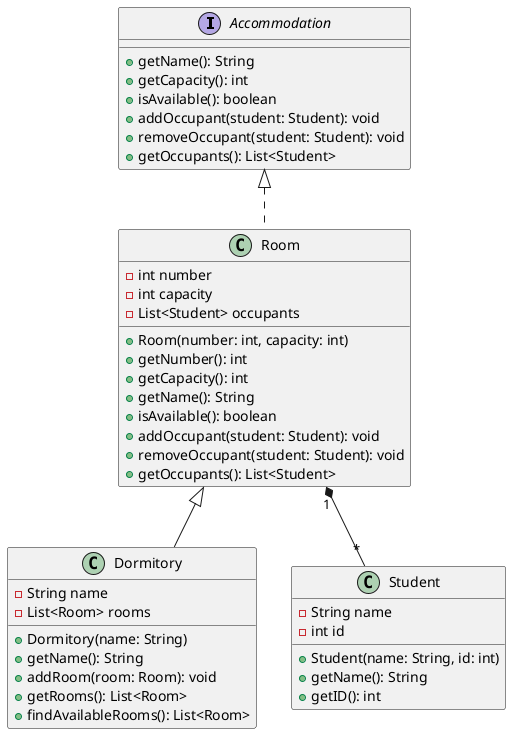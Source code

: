 @startuml

interface Accommodation {
  + getName(): String
  + getCapacity(): int
  + isAvailable(): boolean
  + addOccupant(student: Student): void
  + removeOccupant(student: Student): void
  + getOccupants(): List<Student>
}

class Room implements Accommodation {
  - int number
  - int capacity
  - List<Student> occupants
  + Room(number: int, capacity: int)
  + getNumber(): int
  + getCapacity(): int
  + getName(): String
  + isAvailable(): boolean
  + addOccupant(student: Student): void
  + removeOccupant(student: Student): void
  + getOccupants(): List<Student>
}

class Dormitory extends Room   {
  - String name
  - List<Room> rooms
  + Dormitory(name: String)
  + getName(): String
  + addRoom(room: Room): void
  + getRooms(): List<Room>
  + findAvailableRooms(): List<Room>
}



class Student {
  - String name
  - int id
  + Student(name: String, id: int)
  + getName(): String
  + getID(): int
}

Room "1" *-- "*" Student

@enduml
